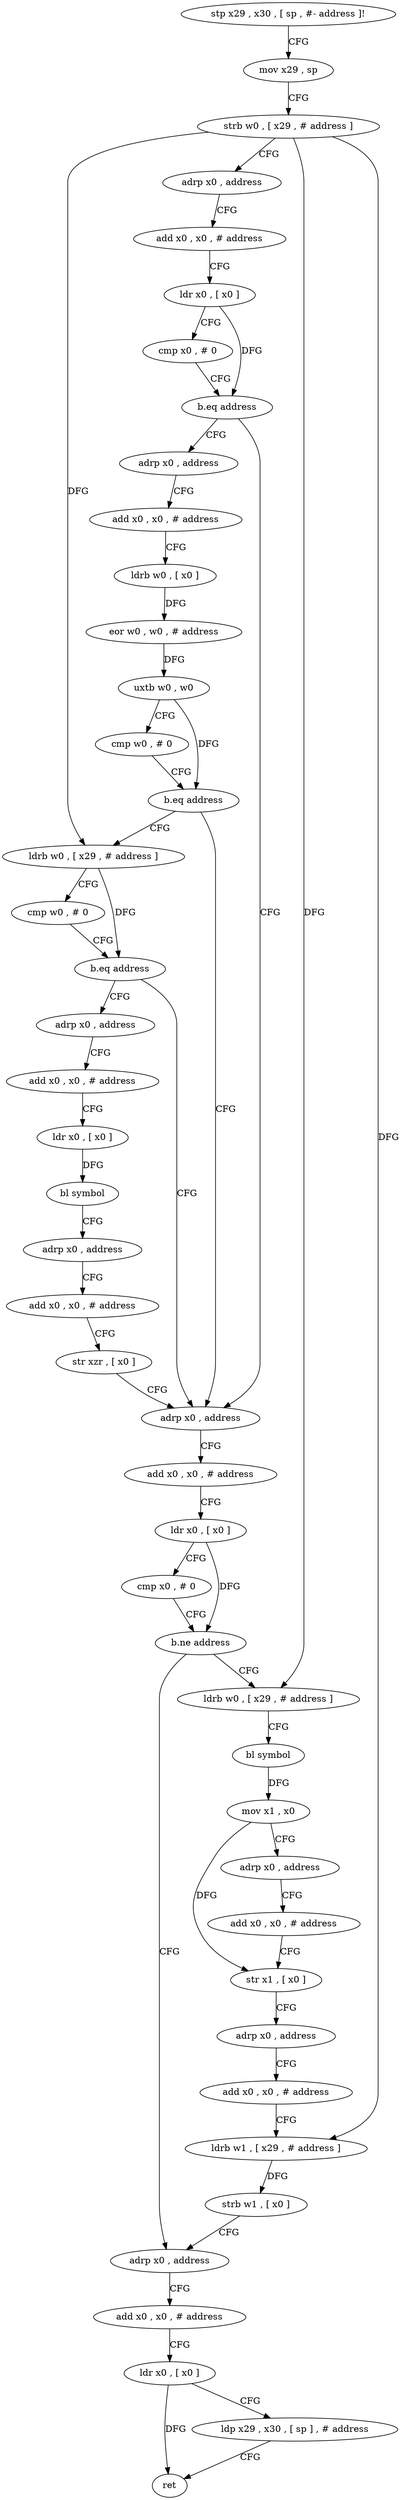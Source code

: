 digraph "func" {
"4260152" [label = "stp x29 , x30 , [ sp , #- address ]!" ]
"4260156" [label = "mov x29 , sp" ]
"4260160" [label = "strb w0 , [ x29 , # address ]" ]
"4260164" [label = "adrp x0 , address" ]
"4260168" [label = "add x0 , x0 , # address" ]
"4260172" [label = "ldr x0 , [ x0 ]" ]
"4260176" [label = "cmp x0 , # 0" ]
"4260180" [label = "b.eq address" ]
"4260252" [label = "adrp x0 , address" ]
"4260184" [label = "adrp x0 , address" ]
"4260256" [label = "add x0 , x0 , # address" ]
"4260260" [label = "ldr x0 , [ x0 ]" ]
"4260264" [label = "cmp x0 , # 0" ]
"4260268" [label = "b.ne address" ]
"4260312" [label = "adrp x0 , address" ]
"4260272" [label = "ldrb w0 , [ x29 , # address ]" ]
"4260188" [label = "add x0 , x0 , # address" ]
"4260192" [label = "ldrb w0 , [ x0 ]" ]
"4260196" [label = "eor w0 , w0 , # address" ]
"4260200" [label = "uxtb w0 , w0" ]
"4260204" [label = "cmp w0 , # 0" ]
"4260208" [label = "b.eq address" ]
"4260212" [label = "ldrb w0 , [ x29 , # address ]" ]
"4260316" [label = "add x0 , x0 , # address" ]
"4260320" [label = "ldr x0 , [ x0 ]" ]
"4260324" [label = "ldp x29 , x30 , [ sp ] , # address" ]
"4260328" [label = "ret" ]
"4260276" [label = "bl symbol" ]
"4260280" [label = "mov x1 , x0" ]
"4260284" [label = "adrp x0 , address" ]
"4260288" [label = "add x0 , x0 , # address" ]
"4260292" [label = "str x1 , [ x0 ]" ]
"4260296" [label = "adrp x0 , address" ]
"4260300" [label = "add x0 , x0 , # address" ]
"4260304" [label = "ldrb w1 , [ x29 , # address ]" ]
"4260308" [label = "strb w1 , [ x0 ]" ]
"4260216" [label = "cmp w0 , # 0" ]
"4260220" [label = "b.eq address" ]
"4260224" [label = "adrp x0 , address" ]
"4260228" [label = "add x0 , x0 , # address" ]
"4260232" [label = "ldr x0 , [ x0 ]" ]
"4260236" [label = "bl symbol" ]
"4260240" [label = "adrp x0 , address" ]
"4260244" [label = "add x0 , x0 , # address" ]
"4260248" [label = "str xzr , [ x0 ]" ]
"4260152" -> "4260156" [ label = "CFG" ]
"4260156" -> "4260160" [ label = "CFG" ]
"4260160" -> "4260164" [ label = "CFG" ]
"4260160" -> "4260272" [ label = "DFG" ]
"4260160" -> "4260304" [ label = "DFG" ]
"4260160" -> "4260212" [ label = "DFG" ]
"4260164" -> "4260168" [ label = "CFG" ]
"4260168" -> "4260172" [ label = "CFG" ]
"4260172" -> "4260176" [ label = "CFG" ]
"4260172" -> "4260180" [ label = "DFG" ]
"4260176" -> "4260180" [ label = "CFG" ]
"4260180" -> "4260252" [ label = "CFG" ]
"4260180" -> "4260184" [ label = "CFG" ]
"4260252" -> "4260256" [ label = "CFG" ]
"4260184" -> "4260188" [ label = "CFG" ]
"4260256" -> "4260260" [ label = "CFG" ]
"4260260" -> "4260264" [ label = "CFG" ]
"4260260" -> "4260268" [ label = "DFG" ]
"4260264" -> "4260268" [ label = "CFG" ]
"4260268" -> "4260312" [ label = "CFG" ]
"4260268" -> "4260272" [ label = "CFG" ]
"4260312" -> "4260316" [ label = "CFG" ]
"4260272" -> "4260276" [ label = "CFG" ]
"4260188" -> "4260192" [ label = "CFG" ]
"4260192" -> "4260196" [ label = "DFG" ]
"4260196" -> "4260200" [ label = "DFG" ]
"4260200" -> "4260204" [ label = "CFG" ]
"4260200" -> "4260208" [ label = "DFG" ]
"4260204" -> "4260208" [ label = "CFG" ]
"4260208" -> "4260252" [ label = "CFG" ]
"4260208" -> "4260212" [ label = "CFG" ]
"4260212" -> "4260216" [ label = "CFG" ]
"4260212" -> "4260220" [ label = "DFG" ]
"4260316" -> "4260320" [ label = "CFG" ]
"4260320" -> "4260324" [ label = "CFG" ]
"4260320" -> "4260328" [ label = "DFG" ]
"4260324" -> "4260328" [ label = "CFG" ]
"4260276" -> "4260280" [ label = "DFG" ]
"4260280" -> "4260284" [ label = "CFG" ]
"4260280" -> "4260292" [ label = "DFG" ]
"4260284" -> "4260288" [ label = "CFG" ]
"4260288" -> "4260292" [ label = "CFG" ]
"4260292" -> "4260296" [ label = "CFG" ]
"4260296" -> "4260300" [ label = "CFG" ]
"4260300" -> "4260304" [ label = "CFG" ]
"4260304" -> "4260308" [ label = "DFG" ]
"4260308" -> "4260312" [ label = "CFG" ]
"4260216" -> "4260220" [ label = "CFG" ]
"4260220" -> "4260252" [ label = "CFG" ]
"4260220" -> "4260224" [ label = "CFG" ]
"4260224" -> "4260228" [ label = "CFG" ]
"4260228" -> "4260232" [ label = "CFG" ]
"4260232" -> "4260236" [ label = "DFG" ]
"4260236" -> "4260240" [ label = "CFG" ]
"4260240" -> "4260244" [ label = "CFG" ]
"4260244" -> "4260248" [ label = "CFG" ]
"4260248" -> "4260252" [ label = "CFG" ]
}
